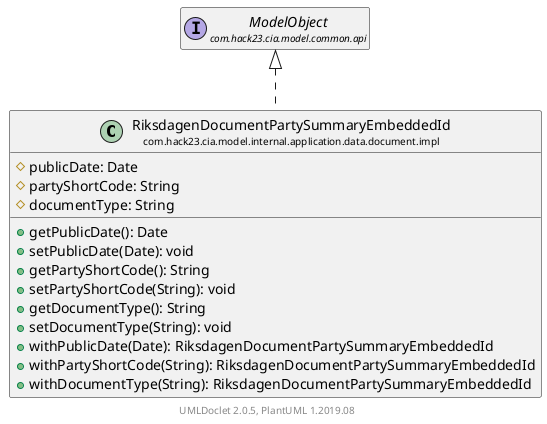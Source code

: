 @startuml
    set namespaceSeparator none
    hide empty fields
    hide empty methods

    class "<size:14>RiksdagenDocumentPartySummaryEmbeddedId\n<size:10>com.hack23.cia.model.internal.application.data.document.impl" as com.hack23.cia.model.internal.application.data.document.impl.RiksdagenDocumentPartySummaryEmbeddedId [[RiksdagenDocumentPartySummaryEmbeddedId.html]] {
        #publicDate: Date
        #partyShortCode: String
        #documentType: String
        +getPublicDate(): Date
        +setPublicDate(Date): void
        +getPartyShortCode(): String
        +setPartyShortCode(String): void
        +getDocumentType(): String
        +setDocumentType(String): void
        +withPublicDate(Date): RiksdagenDocumentPartySummaryEmbeddedId
        +withPartyShortCode(String): RiksdagenDocumentPartySummaryEmbeddedId
        +withDocumentType(String): RiksdagenDocumentPartySummaryEmbeddedId
    }

    interface "<size:14>ModelObject\n<size:10>com.hack23.cia.model.common.api" as com.hack23.cia.model.common.api.ModelObject

    com.hack23.cia.model.common.api.ModelObject <|.. com.hack23.cia.model.internal.application.data.document.impl.RiksdagenDocumentPartySummaryEmbeddedId

    center footer UMLDoclet 2.0.5, PlantUML 1.2019.08
@enduml

